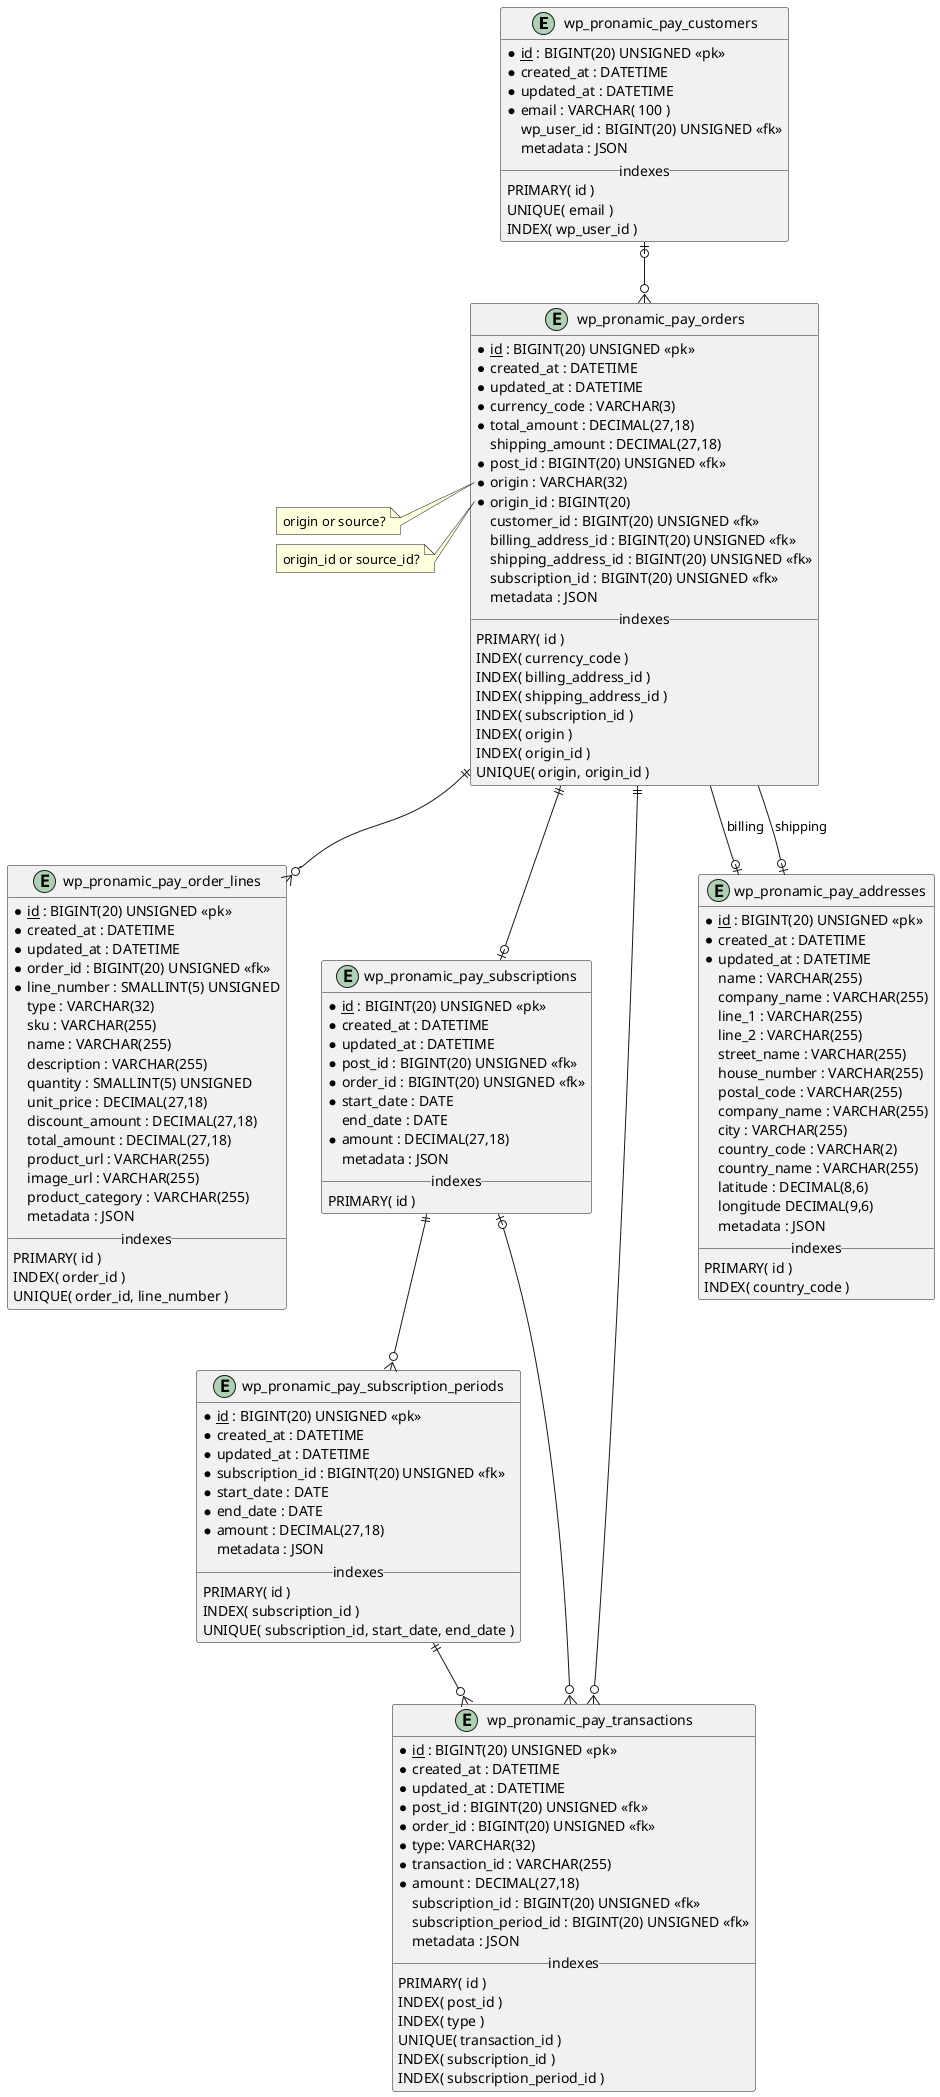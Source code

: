 @startuml

' https://plantuml.com/ie-diagram
' https://stackoverflow.com/questions/46658847/crypto-currency-mysql-datatypes
' https://laravel.com/docs/4.2/eloquent#timestamps
' https://dev.mysql.com/doc/refman/8.0/en/json.html

entity "wp_pronamic_pay_customers" as customer {
	* <u>id</u> : BIGINT(20) UNSIGNED <<pk>>
	* created_at : DATETIME
	* updated_at : DATETIME
	* email : VARCHAR( 100 )
	wp_user_id : BIGINT(20) UNSIGNED <<fk>>
	metadata : JSON
	__ indexes __
	PRIMARY( id )
	UNIQUE( email )
	INDEX( wp_user_id )
}

entity "wp_pronamic_pay_orders" as order {
	* <u>id</u> : BIGINT(20) UNSIGNED <<pk>>
	* created_at : DATETIME
	* updated_at : DATETIME
	* currency_code : VARCHAR(3)
	* total_amount : DECIMAL(27,18)
	shipping_amount : DECIMAL(27,18)
	* post_id : BIGINT(20) UNSIGNED <<fk>>
	* origin : VARCHAR(32)
	* origin_id : BIGINT(20)
	customer_id : BIGINT(20) UNSIGNED <<fk>>
	billing_address_id : BIGINT(20) UNSIGNED <<fk>>
	shipping_address_id : BIGINT(20) UNSIGNED <<fk>>
	subscription_id : BIGINT(20) UNSIGNED <<fk>>
	metadata : JSON
	__ indexes __
	PRIMARY( id )
	INDEX( currency_code )
	INDEX( billing_address_id )
	INDEX( shipping_address_id )
	INDEX( subscription_id )
	INDEX( origin )
	INDEX( origin_id )
	UNIQUE( origin, origin_id )
}

note left of order::origin
  origin or source?
end note

note left of order::origin_id
  origin_id or source_id?
end note

entity "wp_pronamic_pay_order_lines" as order_line {
	* <u>id</u> : BIGINT(20) UNSIGNED <<pk>>
	* created_at : DATETIME
	* updated_at : DATETIME
	* order_id : BIGINT(20) UNSIGNED <<fk>>
	* line_number : SMALLINT(5) UNSIGNED
	type : VARCHAR(32)
	sku : VARCHAR(255)
	name : VARCHAR(255)
	description : VARCHAR(255)
	quantity : SMALLINT(5) UNSIGNED
	unit_price : DECIMAL(27,18)
	discount_amount : DECIMAL(27,18)
	total_amount : DECIMAL(27,18)
	product_url : VARCHAR(255)
	image_url : VARCHAR(255)
	product_category : VARCHAR(255)
	metadata : JSON
	__ indexes __
	PRIMARY( id )
	INDEX( order_id )
	UNIQUE( order_id, line_number )
}

entity "wp_pronamic_pay_subscriptions" as subscription {
	* <u>id</u> : BIGINT(20) UNSIGNED <<pk>>
	* created_at : DATETIME
	* updated_at : DATETIME
	* post_id : BIGINT(20) UNSIGNED <<fk>>
	* order_id : BIGINT(20) UNSIGNED <<fk>>
	* start_date : DATE
	end_date : DATE
	* amount : DECIMAL(27,18)
	metadata : JSON
	__ indexes __
	PRIMARY( id )
}

entity "wp_pronamic_pay_subscription_periods" as subscription_period {
	* <u>id</u> : BIGINT(20) UNSIGNED <<pk>>
	* created_at : DATETIME
	* updated_at : DATETIME
	* subscription_id : BIGINT(20) UNSIGNED <<fk>>
	* start_date : DATE
	* end_date : DATE
	* amount : DECIMAL(27,18)
	metadata : JSON
	__ indexes __
	PRIMARY( id )
	INDEX( subscription_id )
	UNIQUE( subscription_id, start_date, end_date )
}

entity "wp_pronamic_pay_transactions" as transaction {
	* <u>id</u> : BIGINT(20) UNSIGNED <<pk>>
	* created_at : DATETIME
	* updated_at : DATETIME
	* post_id : BIGINT(20) UNSIGNED <<fk>>
	* order_id : BIGINT(20) UNSIGNED <<fk>>
	* type: VARCHAR(32)
	* transaction_id : VARCHAR(255)
	* amount : DECIMAL(27,18)
	subscription_id : BIGINT(20) UNSIGNED <<fk>>
	subscription_period_id : BIGINT(20) UNSIGNED <<fk>>
	metadata : JSON
	__ indexes __
	PRIMARY( id )
	INDEX( post_id )
	INDEX( type )
	UNIQUE( transaction_id )
	INDEX( subscription_id )
	INDEX( subscription_period_id )
}

entity "wp_pronamic_pay_addresses" as address {
	* <u>id</u> : BIGINT(20) UNSIGNED <<pk>>
	* created_at : DATETIME
	* updated_at : DATETIME
	name : VARCHAR(255)
	company_name : VARCHAR(255)
	line_1 : VARCHAR(255)
	line_2 : VARCHAR(255)
	street_name : VARCHAR(255)
	house_number : VARCHAR(255)
	postal_code : VARCHAR(255)
	company_name : VARCHAR(255)
	city : VARCHAR(255)
	country_code : VARCHAR(2)
	country_name : VARCHAR(255)
	latitude : DECIMAL(8,6)
	longitude DECIMAL(9,6)
	metadata : JSON
	__ indexes __
	PRIMARY( id )
	INDEX( country_code )
}

customer |o--o{ order
order --o| address : billing
order --o| address : shipping
order ||--o| subscription
order ||--o{ order_line
order ||--o{ transaction
subscription ||--o{ subscription_period
subscription |o--o{ transaction
subscription_period ||--o{ transaction

@enduml
